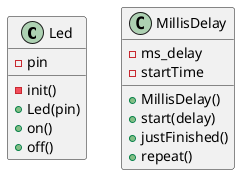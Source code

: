 @startuml
class Led {
  -pin
  -init()
  +Led(pin)
  +on()
  +off()
}

class MillisDelay {
  -ms_delay
  -startTime
  +MillisDelay()
  +start(delay)
  +justFinished()
  +repeat()
}

@enduml